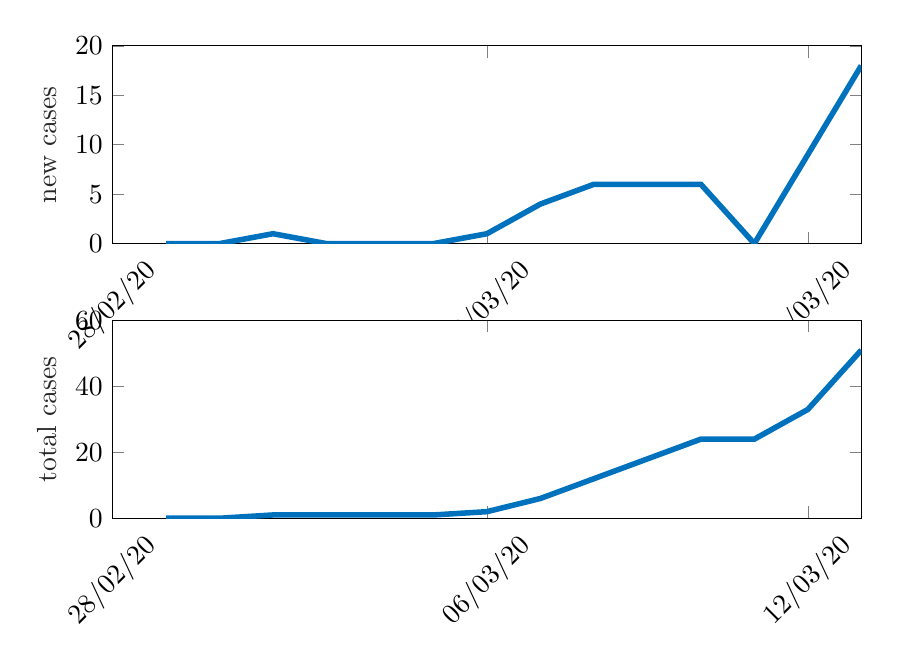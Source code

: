 % This file was created by matlab2tikz.
%
\definecolor{mycolor1}{rgb}{0.0,0.447,0.741}%
%
\begin{tikzpicture}

\begin{axis}[%
width=9.509cm,
height=2.512cm,
at={(0cm,3.488cm)},
scale only axis,
xmin=0,
xmax=14,
xtick={0,7,13},
xticklabels={{28/02/20},{06/03/20},{12/03/20}},
xticklabel style={rotate=45},
ymin=0,
ymax=20,
ylabel style={font=\color{white!15!black}},
ylabel={new cases},
axis background/.style={fill=white}
]
\addplot [color=mycolor1, line width=2.0pt, forget plot]
  table[row sep=crcr]{%
1	0\\
2	0\\
3	1\\
4	0\\
5	0\\
6	0\\
7	1\\
8	4\\
9	6\\
10	6\\
11	6\\
12	0\\
13	9\\
14	18\\
};
\end{axis}

\begin{axis}[%
width=9.509cm,
height=2.512cm,
at={(0cm,0cm)},
scale only axis,
xmin=0,
xmax=14,
xtick={0,7,13},
xticklabels={{28/02/20},{06/03/20},{12/03/20}},
xticklabel style={rotate=45},
ymin=0,
ymax=60,
ylabel style={font=\color{white!15!black}},
ylabel={total cases},
axis background/.style={fill=white}
]
\addplot [color=mycolor1, line width=2.0pt, forget plot]
  table[row sep=crcr]{%
1	0\\
2	0\\
3	1\\
4	1\\
5	1\\
6	1\\
7	2\\
8	6\\
9	12\\
10	18\\
11	24\\
12	24\\
13	33\\
14	51\\
};
\end{axis}
\end{tikzpicture}%